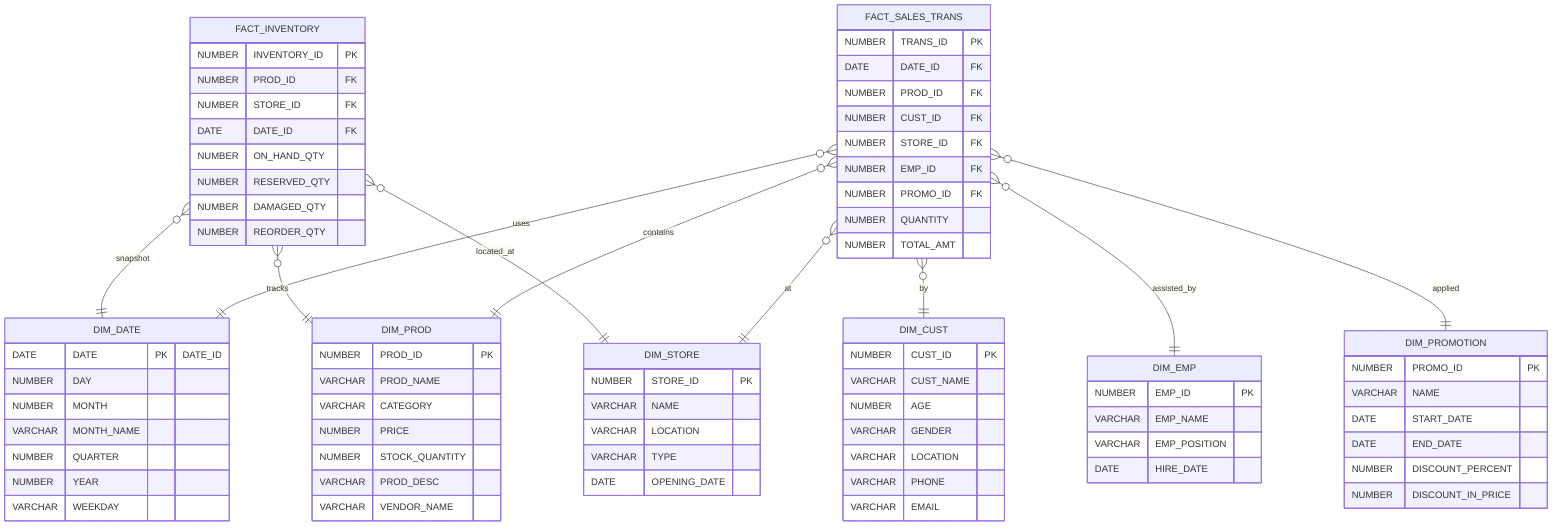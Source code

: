 erDiagram
	direction TB
	DIM_DATE {
		DATE DATE PK "DATE_ID"  
		NUMBER DAY  ""  
		NUMBER MONTH  ""  
		VARCHAR MONTH_NAME  ""  
		NUMBER QUARTER  ""  
		NUMBER YEAR  ""  
		VARCHAR WEEKDAY  ""  
	}

	DIM_PROD {
		NUMBER PROD_ID PK ""  
		VARCHAR PROD_NAME  ""  
		VARCHAR CATEGORY  ""  
		NUMBER PRICE  ""  
		NUMBER STOCK_QUANTITY  ""  
		VARCHAR PROD_DESC  ""  
		VARCHAR VENDOR_NAME  ""  
	}

	DIM_CUST {
		NUMBER CUST_ID PK ""  
		VARCHAR CUST_NAME  ""  
		NUMBER AGE  ""  
		VARCHAR GENDER  ""  
		VARCHAR LOCATION  ""  
		VARCHAR PHONE  ""  
		VARCHAR EMAIL  ""  
	}

	DIM_EMP {
		NUMBER EMP_ID PK ""  
		VARCHAR EMP_NAME  ""  
		VARCHAR EMP_POSITION  ""  
		DATE HIRE_DATE  ""  
	}

	DIM_STORE {
		NUMBER STORE_ID PK ""  
		VARCHAR NAME  ""  
		VARCHAR LOCATION  ""  
		VARCHAR TYPE  ""  
		DATE OPENING_DATE  ""  
	}

	DIM_PROMOTION {
		NUMBER PROMO_ID PK ""  
		VARCHAR NAME  ""  
		DATE START_DATE  ""  
		DATE END_DATE  ""  
		NUMBER DISCOUNT_PERCENT  ""  
		NUMBER DISCOUNT_IN_PRICE  ""  
	}

	FACT_SALES_TRANS {
		NUMBER TRANS_ID PK ""  
		DATE DATE_ID FK ""  
		NUMBER PROD_ID FK ""  
		NUMBER CUST_ID FK ""  
		NUMBER STORE_ID FK ""  
		NUMBER EMP_ID FK ""  
		NUMBER PROMO_ID FK ""  
		NUMBER QUANTITY  ""  
		NUMBER TOTAL_AMT  ""  
	}

	FACT_INVENTORY {
		NUMBER INVENTORY_ID PK ""  
		NUMBER PROD_ID FK ""  
		NUMBER STORE_ID FK ""  
		DATE DATE_ID FK ""  
		NUMBER ON_HAND_QTY  ""  
		NUMBER RESERVED_QTY  ""  
		NUMBER DAMAGED_QTY  ""  
		NUMBER REORDER_QTY  ""  
	}

	FACT_SALES_TRANS}o--||DIM_DATE:"uses"
	FACT_SALES_TRANS}o--||DIM_PROD:"contains"
	FACT_SALES_TRANS}o--||DIM_CUST:"by"
	FACT_SALES_TRANS}o--||DIM_STORE:"at"
	FACT_SALES_TRANS}o--||DIM_EMP:"assisted_by"
	FACT_SALES_TRANS}o--||DIM_PROMOTION:"applied"
	FACT_INVENTORY}o--||DIM_DATE:"snapshot"
	FACT_INVENTORY}o--||DIM_PROD:"tracks"
	FACT_INVENTORY}o--||DIM_STORE:"located_at"
